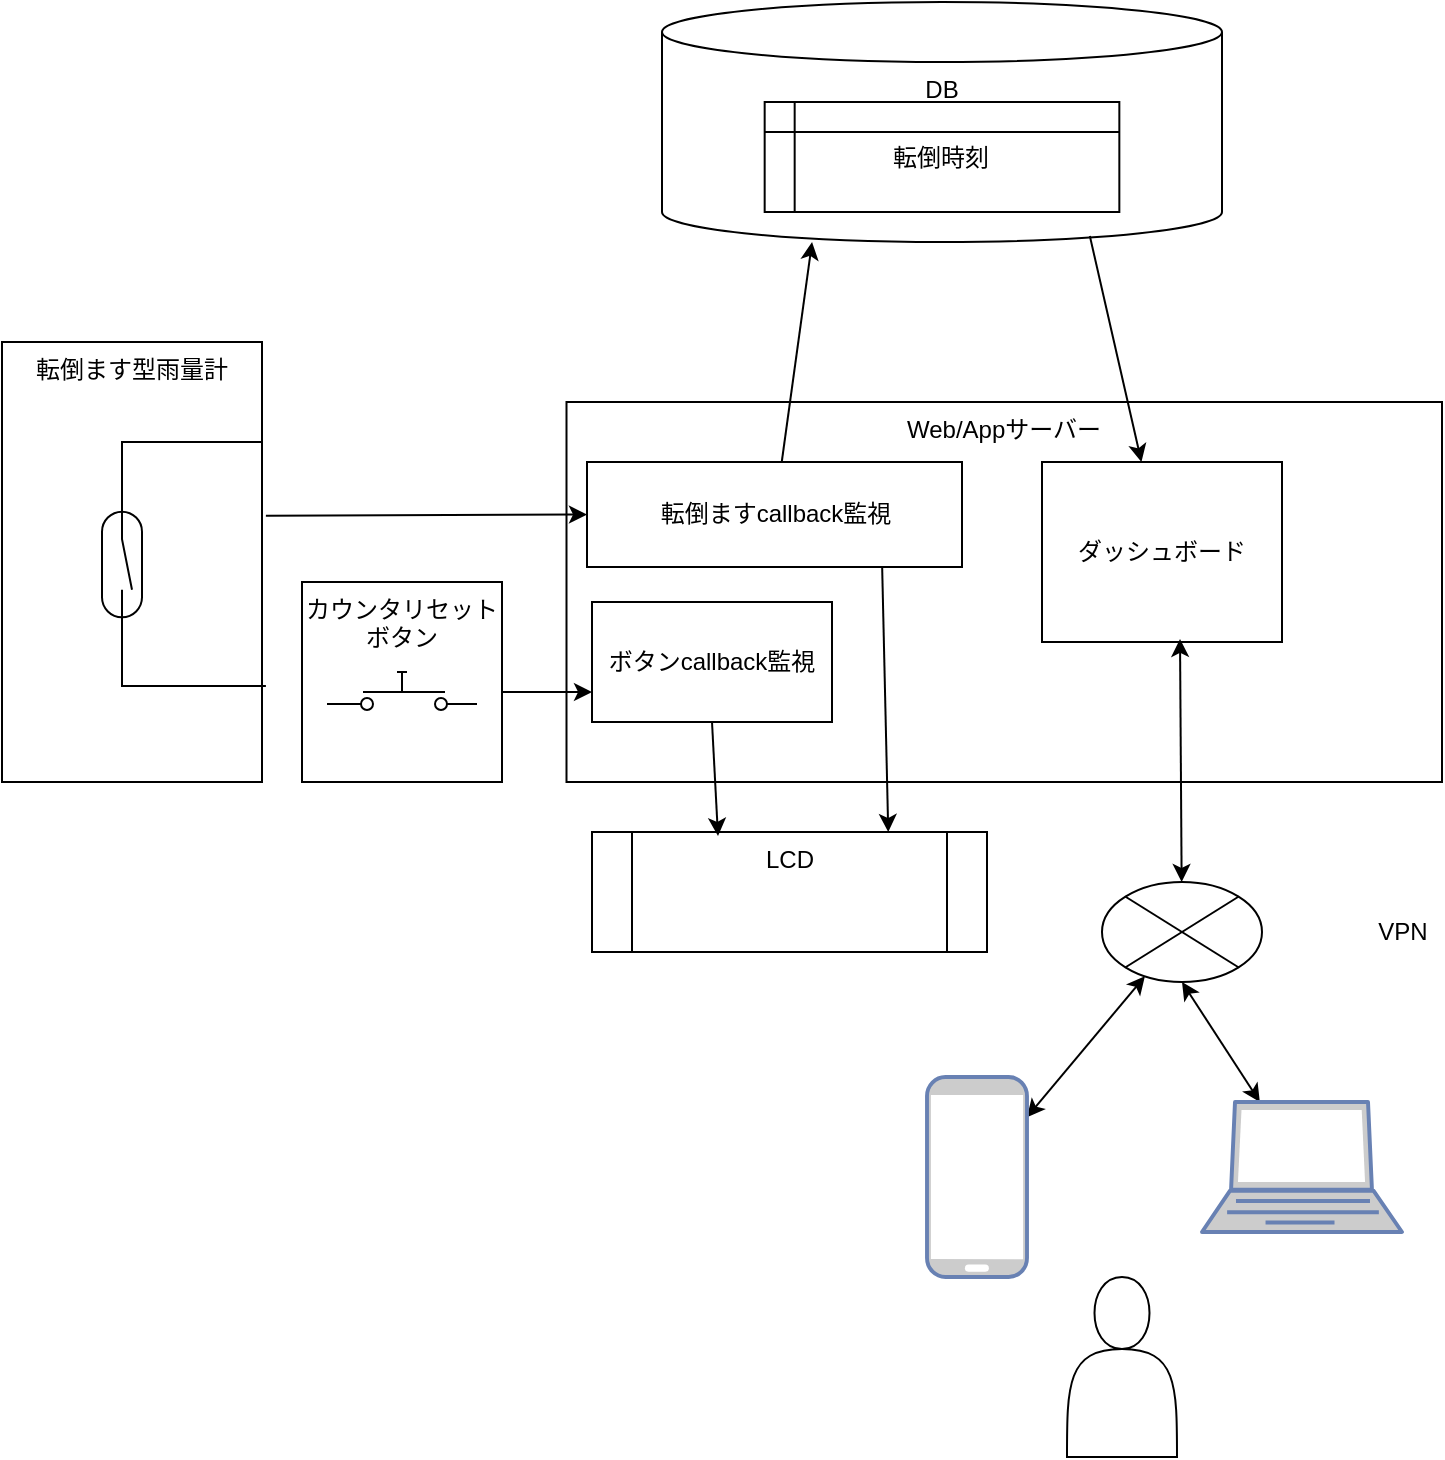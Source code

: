 <mxfile>
    <diagram id="RAIV8p9IexHapNBLaXZp" name="ページ1">
        <mxGraphModel dx="1077" dy="782" grid="1" gridSize="10" guides="1" tooltips="1" connect="1" arrows="1" fold="1" page="1" pageScale="1" pageWidth="827" pageHeight="1169" math="0" shadow="0">
            <root>
                <mxCell id="0"/>
                <mxCell id="1" parent="0"/>
                <mxCell id="15" value="転倒ます型雨量計" style="rounded=0;whiteSpace=wrap;html=1;verticalAlign=top;" vertex="1" parent="1">
                    <mxGeometry x="20" y="570" width="130" height="220" as="geometry"/>
                </mxCell>
                <mxCell id="6" value="Web/Appサーバー" style="whiteSpace=wrap;html=1;labelPosition=center;verticalLabelPosition=middle;align=center;verticalAlign=top;" vertex="1" parent="1">
                    <mxGeometry x="302.25" y="600" width="437.75" height="190" as="geometry"/>
                </mxCell>
                <mxCell id="7" value="" style="group" vertex="1" connectable="0" parent="1">
                    <mxGeometry x="350" y="400" width="280" height="120" as="geometry"/>
                </mxCell>
                <mxCell id="2" value="DB" style="shape=cylinder3;whiteSpace=wrap;html=1;boundedLbl=1;backgroundOutline=1;size=15;labelPosition=center;verticalLabelPosition=middle;align=center;verticalAlign=top;" vertex="1" parent="7">
                    <mxGeometry width="280" height="120" as="geometry"/>
                </mxCell>
                <mxCell id="4" value="転倒時刻" style="shape=internalStorage;whiteSpace=wrap;html=1;backgroundOutline=1;dx=15;dy=15;" vertex="1" parent="7">
                    <mxGeometry x="51.333" y="50" width="177.333" height="55" as="geometry"/>
                </mxCell>
                <mxCell id="12" style="edgeStyle=none;html=1;rounded=0;endArrow=none;endFill=0;" edge="1" parent="1" source="9">
                    <mxGeometry relative="1" as="geometry">
                        <mxPoint x="150" y="620" as="targetPoint"/>
                        <Array as="points">
                            <mxPoint x="80" y="620"/>
                        </Array>
                    </mxGeometry>
                </mxCell>
                <mxCell id="13" style="edgeStyle=none;html=1;exitX=1;exitY=0.5;exitDx=0;exitDy=0;exitPerimeter=0;rounded=0;endArrow=none;endFill=0;entryX=1.015;entryY=0.782;entryDx=0;entryDy=0;entryPerimeter=0;" edge="1" parent="1" source="9" target="15">
                    <mxGeometry relative="1" as="geometry">
                        <mxPoint x="140" y="742" as="targetPoint"/>
                        <Array as="points">
                            <mxPoint x="80" y="742"/>
                        </Array>
                    </mxGeometry>
                </mxCell>
                <mxCell id="9" value="" style="pointerEvents=1;verticalLabelPosition=bottom;shadow=0;dashed=0;align=center;html=1;verticalAlign=top;shape=mxgraph.electrical.electro-mechanical.reed_switch;direction=south;" vertex="1" parent="1">
                    <mxGeometry x="70" y="640" width="20" height="82.5" as="geometry"/>
                </mxCell>
                <mxCell id="21" style="edgeStyle=none;rounded=0;html=1;exitX=0.5;exitY=1;exitDx=0;exitDy=0;endArrow=classic;endFill=1;startArrow=classic;startFill=1;" edge="1" parent="1" source="16" target="19">
                    <mxGeometry relative="1" as="geometry"/>
                </mxCell>
                <mxCell id="22" style="edgeStyle=none;rounded=0;html=1;endArrow=classic;endFill=1;startArrow=classic;startFill=1;" edge="1" parent="1" source="16" target="18">
                    <mxGeometry relative="1" as="geometry"/>
                </mxCell>
                <mxCell id="16" value="" style="shape=sumEllipse;perimeter=ellipsePerimeter;whiteSpace=wrap;html=1;backgroundOutline=1;" vertex="1" parent="1">
                    <mxGeometry x="570" y="840" width="80" height="50" as="geometry"/>
                </mxCell>
                <mxCell id="17" value="" style="shape=actor;whiteSpace=wrap;html=1;" vertex="1" parent="1">
                    <mxGeometry x="552.5" y="1037.5" width="55" height="90" as="geometry"/>
                </mxCell>
                <mxCell id="18" value="" style="fontColor=#0066CC;verticalAlign=top;verticalLabelPosition=bottom;labelPosition=center;align=center;html=1;outlineConnect=0;fillColor=#CCCCCC;strokeColor=#6881B3;gradientColor=none;gradientDirection=north;strokeWidth=2;shape=mxgraph.networks.mobile;" vertex="1" parent="1">
                    <mxGeometry x="482.5" y="937.5" width="50" height="100" as="geometry"/>
                </mxCell>
                <mxCell id="19" value="" style="fontColor=#0066CC;verticalAlign=top;verticalLabelPosition=bottom;labelPosition=center;align=center;html=1;outlineConnect=0;fillColor=#CCCCCC;strokeColor=#6881B3;gradientColor=none;gradientDirection=north;strokeWidth=2;shape=mxgraph.networks.laptop;" vertex="1" parent="1">
                    <mxGeometry x="620" y="950" width="100" height="65" as="geometry"/>
                </mxCell>
                <mxCell id="24" value="VPN" style="text;html=1;resizable=0;autosize=1;align=center;verticalAlign=middle;points=[];fillColor=none;strokeColor=none;rounded=0;" vertex="1" parent="1">
                    <mxGeometry x="700" y="855" width="40" height="20" as="geometry"/>
                </mxCell>
                <mxCell id="23" style="edgeStyle=none;rounded=0;html=1;startArrow=none;startFill=0;endArrow=classic;endFill=1;exitX=1.015;exitY=0.395;exitDx=0;exitDy=0;exitPerimeter=0;entryX=0;entryY=0.5;entryDx=0;entryDy=0;" edge="1" parent="1" source="15" target="25">
                    <mxGeometry relative="1" as="geometry">
                        <mxPoint x="300" y="680" as="targetPoint"/>
                    </mxGeometry>
                </mxCell>
                <mxCell id="8" style="edgeStyle=none;html=1;entryX=0.268;entryY=1;entryDx=0;entryDy=0;entryPerimeter=0;startArrow=none;" edge="1" parent="1" source="25" target="2">
                    <mxGeometry relative="1" as="geometry">
                        <mxPoint x="405" y="630" as="sourcePoint"/>
                    </mxGeometry>
                </mxCell>
                <mxCell id="26" value="ダッシュボード" style="rounded=0;whiteSpace=wrap;html=1;" vertex="1" parent="1">
                    <mxGeometry x="540" y="630" width="120" height="90" as="geometry"/>
                </mxCell>
                <mxCell id="28" value="" style="endArrow=classic;html=1;rounded=0;exitX=0.764;exitY=0.975;exitDx=0;exitDy=0;exitPerimeter=0;" edge="1" parent="1" source="2" target="26">
                    <mxGeometry width="50" height="50" relative="1" as="geometry">
                        <mxPoint x="400" y="820" as="sourcePoint"/>
                        <mxPoint x="450" y="770" as="targetPoint"/>
                    </mxGeometry>
                </mxCell>
                <mxCell id="25" value="転倒ますcallback監視" style="rounded=0;whiteSpace=wrap;html=1;verticalAlign=middle;" vertex="1" parent="1">
                    <mxGeometry x="312.5" y="630" width="187.5" height="52.5" as="geometry"/>
                </mxCell>
                <mxCell id="20" style="edgeStyle=none;rounded=0;html=1;endArrow=classic;endFill=1;startArrow=classic;startFill=1;exitX=0.575;exitY=0.983;exitDx=0;exitDy=0;exitPerimeter=0;" edge="1" parent="1" source="26" target="16">
                    <mxGeometry relative="1" as="geometry"/>
                </mxCell>
                <mxCell id="31" value="LCD" style="shape=process;whiteSpace=wrap;html=1;backgroundOutline=1;verticalAlign=top;" vertex="1" parent="1">
                    <mxGeometry x="315" y="815" width="197.5" height="60" as="geometry"/>
                </mxCell>
                <mxCell id="34" value="" style="group" vertex="1" connectable="0" parent="1">
                    <mxGeometry x="170" y="690" width="100" height="100" as="geometry"/>
                </mxCell>
                <mxCell id="33" value="カウンタリセットボタン" style="whiteSpace=wrap;html=1;aspect=fixed;verticalAlign=top;" vertex="1" parent="34">
                    <mxGeometry width="100" height="100" as="geometry"/>
                </mxCell>
                <mxCell id="32" value="" style="pointerEvents=1;verticalLabelPosition=bottom;shadow=0;dashed=0;align=center;html=1;verticalAlign=top;shape=mxgraph.electrical.electro-mechanical.push_switch_no;" vertex="1" parent="34">
                    <mxGeometry x="12.5" y="45" width="75" height="19" as="geometry"/>
                </mxCell>
                <mxCell id="35" value="ボタンcallback監視" style="rounded=0;whiteSpace=wrap;html=1;" vertex="1" parent="1">
                    <mxGeometry x="315" y="700" width="120" height="60" as="geometry"/>
                </mxCell>
                <mxCell id="36" value="" style="endArrow=classic;html=1;rounded=0;exitX=0.5;exitY=1;exitDx=0;exitDy=0;entryX=0.319;entryY=0.033;entryDx=0;entryDy=0;entryPerimeter=0;" edge="1" parent="1" source="35" target="31">
                    <mxGeometry width="50" height="50" relative="1" as="geometry">
                        <mxPoint x="440" y="772.5" as="sourcePoint"/>
                        <mxPoint x="375" y="810" as="targetPoint"/>
                    </mxGeometry>
                </mxCell>
                <mxCell id="37" value="" style="endArrow=classic;html=1;rounded=0;exitX=0.787;exitY=0.99;exitDx=0;exitDy=0;exitPerimeter=0;entryX=0.75;entryY=0;entryDx=0;entryDy=0;" edge="1" parent="1" source="25" target="31">
                    <mxGeometry width="50" height="50" relative="1" as="geometry">
                        <mxPoint x="400" y="820" as="sourcePoint"/>
                        <mxPoint x="468" y="810" as="targetPoint"/>
                    </mxGeometry>
                </mxCell>
                <mxCell id="38" style="edgeStyle=none;rounded=0;html=1;entryX=0;entryY=0.75;entryDx=0;entryDy=0;startArrow=none;startFill=0;endArrow=classic;endFill=1;" edge="1" parent="1" target="35">
                    <mxGeometry relative="1" as="geometry">
                        <mxPoint x="270" y="745" as="sourcePoint"/>
                    </mxGeometry>
                </mxCell>
            </root>
        </mxGraphModel>
    </diagram>
</mxfile>